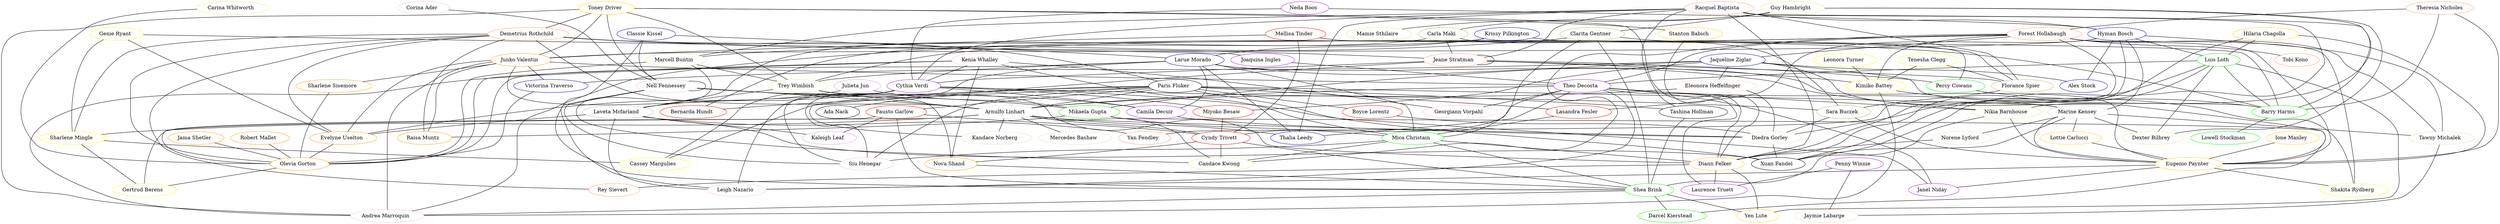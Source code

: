 graph  {
"Theresia Nicholes" [color=lightsalmon];
"Mellisa Tinder  " [color=red];
"Toney Driver  " [color=gold];
"Forest Hollabaugh  " [color=lightsalmon];
"Racquel Baptista  " [color=lightsalmon];
"Demetrius Rothchild  " [color=lightsalmon];
"Guy Hambright  " [color=khaki];
"Jaqueline Ziglar  " [color=blue];
"Neda Boos  " [color=purple];
"Carla Maki  " [color=darkkhaki];
"Hilaria Chagolla  " [color=gold];
"Hyman Bosch  " [color=blue];
"Junko Valentin  " [color=orange];
"Leonora Turner  " [color=yellow];
"Kenia Whalley  " [color=pink];
"Clarita Gentner  " [color=darkkhaki];
"Jeane Stratman  " [color=lightsalmon];
"Ione Manley  " [color=gold];
"Julieta Jun  " [color=plum];
"Krissy Pilkington" [color=blue];
"Tobi Kono  " [color=lightsalmon];
"Corina Ader  " [color=pink];
"Paris Fluker  " [color=fuchia];
"Sharlene Sisemore  " [color=orange];
"Tenesha Clegg  " [color=yellow];
"Percy Cowans  " [color=green];
"Eleonora Heffelfinger  " [color=peachpuff];
"Classie Kissel  " [color=blue];
"Florance Spier  " [color=darkkhaki];
"Genie Ryant  " [color=yellow];
"Cythia Verdi  " [color=purple];
"Luis Loth  " [color=green];
"Joaquina Ingles  " [color=purple];
"Penny Winnie  " [color=purple];
"Theo Decosta  " [color=purple];
"Miyoko Besaw  " [color=red];
"Marcell Buntin  " [color=khaki];
"Marine Kensey  " [color=peachpuff];
"Larue Morado  " [color=blue];
"Bernarda Hundt  " [color=red];
"Tashina Hollman  " [color=fuchia];
"Barry Harms  " [color=green];
"Trey Wimbish  " [color=khaki];
"Georgiann Vorpahl  " [color=pink];
"Nell Fennessey  " [color=pink];
"Victorina Traverso  " [color=blue];
"Arnulfo Linhart  " [color=peachpuff];
"Mikaela Gupta  " [color=green];
"Nikia Barnhouse  " [color=khaki];
"Fausto Garlow  " [color=red];
"Camila Decuir  " [color=purple];
"Norene Lyford  " [color=peachpuff];
"Boyce Lorentz  " [color=red];
"Tawny Michalek  " [color=peachpuff];
"Jaymie Labarge  " [color=peachpuff];
"Lottie Carlucci  " [color=gold];
"Mercedes Bashaw  " [color=peachpuff];
"Dexter Bilbrey  " [color=khaki];
"Lasandra Fesler  " [color=red];
"Laveta Mcfarland  " [color=plum];
"Mica Christain  " [color=green];
"Stanton Babich  " [color=gold];
"Jama Shetler  " [color=orange];
"Sara Buczek  " [color=darkkhaki];
"Diedra Gorley  " [color=peachpuff];
"Thalia Leedy  " [color=blue];
"Cyndy Trivett  " [color=red];
"Robert Mallet  " [color=orange];
"Ada Nack  " [color=fuchia];
"Eugenio Paynter  " [color=gold];
"Kimiko Battey  " [color=yellow];
"Xuan Fandel  " [color=fuchia];
"Leigh Nazario  " [color=pink];
"Janel Niday  " [color=purple];
"Diann Felker  " [color=gold];
"Mamie Sthilaire  " [color=khaki];
"Nova Shand  " [color=orange];
"Siu Henegar  " [color=pink];
"Shea Brink  " [color=green];
"Evelyne Uselton  " [color=orange];
"Yen Lute  " [color=gold];
"Carina Whitworth  " [color=khaki];
"Laurence Truett  " [color=purple];
"Lowell Stockman  " [color=green];
"Shakita Rydberg  " [color=yellow];
"Kaleigh Leaf  " [color=plum];
"Olevia Gorton  " [color=orange];
"Sharlene Mingle  " [color=yellow];
"Darcel Kierstead  " [color=green];
"Rey Sievert  " [color=lightsalmon];
"Cassey Margulies  " [color=yellow];
"Kandace Norberg  " [color=peachpuff];
"Raisa Muntz  " [color=orange];
"Alex Stock  " [color=blue];
"Andrea Marroquin  " [color=pink];
"Gertrud Berens  " [color=yellow];
"Candace Kwong  " [color=khaki];
"Yan Fendley  " [color=lightsalmon];
"Theresia Nicholes" -- "Barry Harms  "  [weight=500];
"Theresia Nicholes" -- "Forest Hollabaugh  "  [weight=500];
"Theresia Nicholes" -- "Eugenio Paynter  "  [weight=500];
"Mellisa Tinder  " -- "Barry Harms  "  [weight=500];
"Mellisa Tinder  " -- "Cyndy Trivett  "  [weight=500];
"Mellisa Tinder  " -- "Junko Valentin  "  [weight=500];
"Toney Driver  " -- "Stanton Babich  "  [weight=500];
"Toney Driver  " -- "Demetrius Rothchild  "  [weight=500];
"Toney Driver  " -- "Junko Valentin  "  [weight=500];
"Toney Driver  " -- "Trey Wimbish  "  [weight=500];
"Toney Driver  " -- "Andrea Marroquin  "  [weight=500];
"Toney Driver  " -- "Diann Felker  "  [weight=500];
"Toney Driver  " -- "Nell Fennessey  "  [weight=500];
"Forest Hollabaugh  " -- "Trey Wimbish  "  [weight=500];
"Forest Hollabaugh  " -- "Shakita Rydberg  "  [weight=500];
"Forest Hollabaugh  " -- "Tawny Michalek  "  [weight=0];
"Forest Hollabaugh  " -- "Eugenio Paynter  "  [weight=500];
"Forest Hollabaugh  " -- "Kimiko Battey  "  [weight=500];
"Forest Hollabaugh  " -- "Tobi Kono  "  [weight=500];
"Forest Hollabaugh  " -- "Jaqueline Ziglar  "  [weight=500];
"Forest Hollabaugh  " -- "Andrea Marroquin  "  [weight=500];
"Forest Hollabaugh  " -- "Theo Decosta  "  [weight=500];
"Forest Hollabaugh  " -- "Candace Kwong  "  [weight=500];
"Forest Hollabaugh  " -- "Yan Fendley  "  [weight=500];
"Racquel Baptista  " -- "Barry Harms  "  [weight=500];
"Racquel Baptista  " -- "Xuan Fandel  "  [weight=500];
"Racquel Baptista  " -- "Marcell Buntin  "  [weight=500];
"Racquel Baptista  " -- "Florance Spier  "  [weight=500];
"Racquel Baptista  " -- "Thalia Leedy  "  [weight=0];
"Racquel Baptista  " -- "Jeane Stratman  "  [weight=500];
"Racquel Baptista  " -- "Cythia Verdi  "  [weight=500];
"Racquel Baptista  " -- "Hyman Bosch  "  [weight=500];
"Racquel Baptista  " -- "Diann Felker  "  [weight=500];
"Racquel Baptista  " -- "Tashina Hollman  "  [weight=500];
"Demetrius Rothchild  " -- "Barry Harms  "  [weight=500];
"Demetrius Rothchild  " -- "Raisa Muntz  "  [weight=500];
"Demetrius Rothchild  " -- "Sharlene Mingle  "  [weight=0];
"Demetrius Rothchild  " -- "Olevia Gorton  "  [weight=500];
"Demetrius Rothchild  " -- "Paris Fluker  "  [weight=500];
"Demetrius Rothchild  " -- "Jeane Stratman  "  [weight=500];
"Demetrius Rothchild  " -- "Evelyne Uselton  "  [weight=500];
"Demetrius Rothchild  " -- "Rey Sievert  "  [weight=500];
"Demetrius Rothchild  " -- "Arnulfo Linhart  "  [weight=500];
"Guy Hambright  " -- "Carla Maki  "  [weight=500];
"Guy Hambright  " -- "Nikia Barnhouse  "  [weight=500];
"Guy Hambright  " -- "Dexter Bilbrey  "  [weight=500];
"Guy Hambright  " -- "Clarita Gentner  "  [weight=500];
"Guy Hambright  " -- "Mamie Sthilaire  "  [weight=500];
"Jaqueline Ziglar  " -- "Barry Harms  "  [weight=500];
"Jaqueline Ziglar  " -- "Victorina Traverso  "  [weight=500];
"Jaqueline Ziglar  " -- "Mikaela Gupta  "  [weight=500];
"Jaqueline Ziglar  " -- "Alex Stock  "  [weight=500];
"Jaqueline Ziglar  " -- "Miyoko Besaw  "  [weight=500];
"Jaqueline Ziglar  " -- "Eleonora Heffelfinger  "  [weight=0];
"Jaqueline Ziglar  " -- "Eugenio Paynter  "  [weight=500];
"Neda Boos  " -- "Cythia Verdi  "  [weight=500];
"Neda Boos  " -- "Hyman Bosch  "  [weight=500];
"Carla Maki  " -- "Sara Buczek  "  [weight=500];
"Carla Maki  " -- "Laveta Mcfarland  "  [weight=500];
"Carla Maki  " -- "Jeane Stratman  "  [weight=500];
"Hilaria Chagolla  " -- "Luis Loth  "  [weight=500];
"Hilaria Chagolla  " -- "Diann Felker  "  [weight=0];
"Hilaria Chagolla  " -- "Eugenio Paynter  "  [weight=500];
"Hyman Bosch  " -- "Junko Valentin  "  [weight=500];
"Hyman Bosch  " -- "Tawny Michalek  "  [weight=0];
"Hyman Bosch  " -- "Alex Stock  "  [weight=500];
"Hyman Bosch  " -- "Marine Kensey  "  [weight=1000];
"Hyman Bosch  " -- "Lasandra Fesler  "  [weight=500];
"Hyman Bosch  " -- "Luis Loth  "  [weight=500];
"Hyman Bosch  " -- "Diann Felker  "  [weight=500];
"Junko Valentin  " -- "Victorina Traverso  "  [weight=500];
"Junko Valentin  " -- "Evelyne Uselton  "  [weight=500];
"Junko Valentin  " -- "Raisa Muntz  "  [weight=500];
"Junko Valentin  " -- "Andrea Marroquin  "  [weight=500];
"Junko Valentin  " -- "Sharlene Sisemore  "  [weight=500];
"Junko Valentin  " -- "Nova Shand  "  [weight=500];
"Junko Valentin  " -- "Theo Decosta  "  [weight=500];
"Leonora Turner  " -- "Kimiko Battey  "  [weight=500];
"Kenia Whalley  " -- "Nova Shand  "  [weight=500];
"Kenia Whalley  " -- "Georgiann Vorpahl  "  [weight=500];
"Kenia Whalley  " -- "Olevia Gorton  "  [weight=500];
"Kenia Whalley  " -- "Mica Christain  "  [weight=500];
"Kenia Whalley  " -- "Andrea Marroquin  "  [weight=500];
"Kenia Whalley  " -- "Cythia Verdi  "  [weight=500];
"Clarita Gentner  " -- "Shea Brink  "  [weight=500];
"Clarita Gentner  " -- "Marcell Buntin  "  [weight=0];
"Clarita Gentner  " -- "Florance Spier  "  [weight=500];
"Clarita Gentner  " -- "Mica Christain  "  [weight=500];
"Jeane Stratman  " -- "Kimiko Battey  "  [weight=500];
"Jeane Stratman  " -- "Florance Spier  "  [weight=500];
"Jeane Stratman  " -- "Jeane Stratman  "  [weight=500];
"Jeane Stratman  " -- "Cythia Verdi  "  [weight=500];
"Jeane Stratman  " -- "Percy Cowans  "  [weight=500];
"Jeane Stratman  " -- "Kandace Norberg  "  [weight=500];
"Ione Manley  " -- "Eugenio Paynter  "  [weight=500];
"Julieta Jun  " -- "Laveta Mcfarland  "  [weight=500];
"Julieta Jun  " -- "Mikaela Gupta  "  [weight=500];
"Krissy Pilkington" -- "Percy Cowans  "  [weight=0];
"Krissy Pilkington" -- "Larue Morado  "  [weight=500];
"Krissy Pilkington" -- "Bernarda Hundt  "  [weight=500];
"Corina Ader  " -- "Nell Fennessey  "  [weight=0];
"Paris Fluker  " -- "Siu Henegar  "  [weight=500];
"Paris Fluker  " -- "Ada Nack  "  [weight=500];
"Paris Fluker  " -- "Arnulfo Linhart  "  [weight=500];
"Paris Fluker  " -- "Lasandra Fesler  "  [weight=500];
"Paris Fluker  " -- "Cassey Margulies  "  [weight=0];
"Paris Fluker  " -- "Xuan Fandel  "  [weight=500];
"Paris Fluker  " -- "Marine Kensey  "  [weight=500];
"Paris Fluker  " -- "Fausto Garlow  "  [weight=500];
"Paris Fluker  " -- "Boyce Lorentz  "  [weight=500];
"Paris Fluker  " -- "Bernarda Hundt  "  [weight=500];
"Paris Fluker  " -- "Tashina Hollman  "  [weight=500];
"Sharlene Sisemore  " -- "Olevia Gorton  "  [weight=500];
"Tenesha Clegg  " -- "Kimiko Battey  "  [weight=500];
"Tenesha Clegg  " -- "Florance Spier  "  [weight=500];
"Percy Cowans  " -- "Barry Harms  "  [weight=500];
"Eleonora Heffelfinger  " -- "Diedra Gorley  "  [weight=500];
"Eleonora Heffelfinger  " -- "Arnulfo Linhart  "  [weight=500];
"Classie Kissel  " -- "Shea Brink  "  [weight=500];
"Classie Kissel  " -- "Larue Morado  "  [weight=500];
"Classie Kissel  " -- "Nell Fennessey  "  [weight=500];
"Florance Spier  " -- "Sara Buczek  "  [weight=500];
"Genie Ryant  " -- "Evelyne Uselton  "  [weight=500];
"Genie Ryant  " -- "Joaquina Ingles  "  [weight=0];
"Genie Ryant  " -- "Sharlene Mingle  "  [weight=500];
"Cythia Verdi  " -- "Siu Henegar  "  [weight=500];
"Cythia Verdi  " -- "Evelyne Uselton  "  [weight=500];
"Cythia Verdi  " -- "Cassey Margulies  "  [weight=500];
"Cythia Verdi  " -- "Leigh Nazario  "  [weight=500];
"Cythia Verdi  " -- "Janel Niday  "  [weight=0];
"Cythia Verdi  " -- "Miyoko Besaw  "  [weight=500];
"Cythia Verdi  " -- "Camila Decuir  "  [weight=500];
"Cythia Verdi  " -- "Sara Buczek  "  [weight=500];
"Luis Loth  " -- "Barry Harms  "  [weight=1000];
"Luis Loth  " -- "Xuan Fandel  "  [weight=500];
"Luis Loth  " -- "Dexter Bilbrey  "  [weight=500];
"Luis Loth  " -- "Diedra Gorley  "  [weight=500];
"Luis Loth  " -- "Yen Lute  "  [weight=500];
"Luis Loth  " -- "Theo Decosta  "  [weight=500];
"Joaquina Ingles  " -- "Theo Decosta  "  [weight=500];
"Penny Winnie  " -- "Laurence Truett  "  [weight=500];
"Penny Winnie  " -- "Jaymie Labarge  "  [weight=0];
"Theo Decosta  " -- "Cyndy Trivett  "  [weight=500];
"Theo Decosta  " -- "Georgiann Vorpahl  "  [weight=500];
"Theo Decosta  " -- "Thalia Leedy  "  [weight=500];
"Theo Decosta  " -- "Arnulfo Linhart  "  [weight=500];
"Theo Decosta  " -- "Leigh Nazario  "  [weight=500];
"Theo Decosta  " -- "Janel Niday  "  [weight=500];
"Theo Decosta  " -- "Marine Kensey  "  [weight=500];
"Theo Decosta  " -- "Laurence Truett  "  [weight=500];
"Theo Decosta  " -- "Nikia Barnhouse  "  [weight=500];
"Miyoko Besaw  " -- "Cyndy Trivett  "  [weight=500];
"Marcell Buntin  " -- "Trey Wimbish  "  [weight=500];
"Marcell Buntin  " -- "Olevia Gorton  "  [weight=500];
"Marcell Buntin  " -- "Candace Kwong  "  [weight=500];
"Marine Kensey  " -- "Tawny Michalek  "  [weight=500];
"Marine Kensey  " -- "Lottie Carlucci  "  [weight=500];
"Marine Kensey  " -- "Dexter Bilbrey  "  [weight=500];
"Marine Kensey  " -- "Shea Brink  "  [weight=500];
"Marine Kensey  " -- "Norene Lyford  "  [weight=500];
"Marine Kensey  " -- "Eugenio Paynter  "  [weight=500];
"Larue Morado  " -- "Trey Wimbish  "  [weight=0];
"Larue Morado  " -- "Siu Henegar  "  [weight=500];
"Larue Morado  " -- "Mica Christain  "  [weight=500];
"Larue Morado  " -- "Camila Decuir  "  [weight=500];
"Larue Morado  " -- "Thalia Leedy  "  [weight=500];
"Larue Morado  " -- "Eugenio Paynter  "  [weight=500];
"Larue Morado  " -- "Olevia Gorton  "  [weight=500];
"Larue Morado  " -- "Nikia Barnhouse  "  [weight=500];
"Tashina Hollman  " -- "Shea Brink  "  [weight=500];
"Barry Harms  " -- "Lowell Stockman  "  [weight=500];
"Trey Wimbish  " -- "Arnulfo Linhart  "  [weight=500];
"Trey Wimbish  " -- "Laveta Mcfarland  "  [weight=500];
"Trey Wimbish  " -- "Diann Felker  "  [weight=500];
"Nell Fennessey  " -- "Arnulfo Linhart  "  [weight=500];
"Nell Fennessey  " -- "Leigh Nazario  "  [weight=500];
"Nell Fennessey  " -- "Nell Fennessey  "  [weight=500];
"Nell Fennessey  " -- "Camila Decuir  "  [weight=500];
"Nell Fennessey  " -- "Siu Henegar  "  [weight=500];
"Nell Fennessey  " -- "Mikaela Gupta  "  [weight=500];
"Victorina Traverso  " -- "Olevia Gorton  "  [weight=500];
"Arnulfo Linhart  " -- "Cyndy Trivett  "  [weight=500];
"Arnulfo Linhart  " -- "Mercedes Bashaw  "  [weight=500];
"Arnulfo Linhart  " -- "Sharlene Mingle  "  [weight=500];
"Arnulfo Linhart  " -- "Kandace Norberg  "  [weight=500];
"Arnulfo Linhart  " -- "Candace Kwong  "  [weight=500];
"Arnulfo Linhart  " -- "Diedra Gorley  "  [weight=500];
"Arnulfo Linhart  " -- "Thalia Leedy  "  [weight=500];
"Arnulfo Linhart  " -- "Gertrud Berens  "  [weight=500];
"Mikaela Gupta  " -- "Raisa Muntz  "  [weight=0];
"Mikaela Gupta  " -- "Mica Christain  "  [weight=500];
"Mikaela Gupta  " -- "Darcel Kierstead  "  [weight=500];
"Nikia Barnhouse  " -- "Xuan Fandel  "  [weight=500];
"Nikia Barnhouse  " -- "Eugenio Paynter  "  [weight=0];
"Fausto Garlow  " -- "Cyndy Trivett  "  [weight=500];
"Fausto Garlow  " -- "Kaleigh Leaf  "  [weight=500];
"Fausto Garlow  " -- "Olevia Gorton  "  [weight=500];
"Fausto Garlow  " -- "Shea Brink  "  [weight=0];
"Camila Decuir  " -- "Diedra Gorley  "  [weight=500];
"Norene Lyford  " -- "Diann Felker  "  [weight=500];
"Boyce Lorentz  " -- "Diedra Gorley  "  [weight=500];
"Tawny Michalek  " -- "Jaymie Labarge  "  [weight=0];
"Lottie Carlucci  " -- "Eugenio Paynter  "  [weight=500];
"Lasandra Fesler  " -- "Mica Christain  "  [weight=500];
"Laveta Mcfarland  " -- "Leigh Nazario  "  [weight=500];
"Laveta Mcfarland  " -- "Yan Fendley  "  [weight=0];
"Laveta Mcfarland  " -- "Xuan Fandel  "  [weight=500];
"Laveta Mcfarland  " -- "Evelyne Uselton  "  [weight=500];
"Laveta Mcfarland  " -- "Kaleigh Leaf  "  [weight=500];
"Mica Christain  " -- "Shea Brink  "  [weight=500];
"Mica Christain  " -- "Siu Henegar  "  [weight=500];
"Mica Christain  " -- "Candace Kwong  "  [weight=500];
"Mica Christain  " -- "Diann Felker  "  [weight=500];
"Stanton Babich  " -- "Diann Felker  "  [weight=500];
"Jama Shetler  " -- "Olevia Gorton  "  [weight=500];
"Sara Buczek  " -- "Diedra Gorley  "  [weight=500];
"Sara Buczek  " -- "Eugenio Paynter  "  [weight=500];
"Diedra Gorley  " -- "Xuan Fandel  "  [weight=0];
"Cyndy Trivett  " -- "Nova Shand  "  [weight=500];
"Cyndy Trivett  " -- "Shea Brink  "  [weight=500];
"Cyndy Trivett  " -- "Candace Kwong  "  [weight=500];
"Robert Mallet  " -- "Olevia Gorton  "  [weight=500];
"Eugenio Paynter  " -- "Shakita Rydberg  "  [weight=500];
"Eugenio Paynter  " -- "Leigh Nazario  "  [weight=500];
"Eugenio Paynter  " -- "Janel Niday  "  [weight=500];
"Kimiko Battey  " -- "Shakita Rydberg  "  [weight=500];
"Kimiko Battey  " -- "Andrea Marroquin  "  [weight=0];
"Diann Felker  " -- "Laurence Truett  "  [weight=500];
"Diann Felker  " -- "Rey Sievert  "  [weight=500];
"Diann Felker  " -- "Yen Lute  "  [weight=500];
"Nova Shand  " -- "Shea Brink  "  [weight=0];
"Shea Brink  " -- "Andrea Marroquin  "  [weight=500];
"Shea Brink  " -- "Darcel Kierstead  "  [weight=500];
"Shea Brink  " -- "Yen Lute  "  [weight=500];
"Evelyne Uselton  " -- "Olevia Gorton  "  [weight=500];
"Carina Whitworth  " -- "Olevia Gorton  "  [weight=0];
"Olevia Gorton  " -- "Gertrud Berens  "  [weight=500];
"Sharlene Mingle  " -- "Gertrud Berens  "  [weight=500];
"Sharlene Mingle  " -- "Cassey Margulies  "  [weight=500];
}

